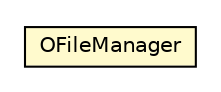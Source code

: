 #!/usr/local/bin/dot
#
# Class diagram 
# Generated by UMLGraph version R5_6-24-gf6e263 (http://www.umlgraph.org/)
#

digraph G {
	edge [fontname="Helvetica",fontsize=10,labelfontname="Helvetica",labelfontsize=10];
	node [fontname="Helvetica",fontsize=10,shape=plaintext];
	nodesep=0.25;
	ranksep=0.5;
	// com.orientechnologies.orient.etl.util.OFileManager
	c1759863 [label=<<table title="com.orientechnologies.orient.etl.util.OFileManager" border="0" cellborder="1" cellspacing="0" cellpadding="2" port="p" bgcolor="lemonChiffon" href="./OFileManager.html">
		<tr><td><table border="0" cellspacing="0" cellpadding="1">
<tr><td align="center" balign="center"> OFileManager </td></tr>
		</table></td></tr>
		</table>>, URL="./OFileManager.html", fontname="Helvetica", fontcolor="black", fontsize=10.0];
}

